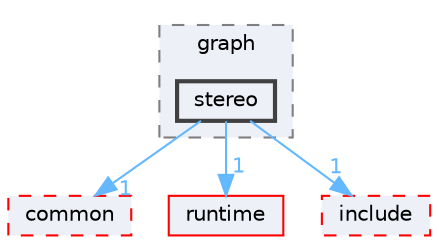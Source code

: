 digraph "external/taskflow/3rd-party/tbb/examples/graph/stereo"
{
 // LATEX_PDF_SIZE
  bgcolor="transparent";
  edge [fontname=Helvetica,fontsize=10,labelfontname=Helvetica,labelfontsize=10];
  node [fontname=Helvetica,fontsize=10,shape=box,height=0.2,width=0.4];
  compound=true
  subgraph clusterdir_5c1ff9a9d529b3731c40a8c08de40ad5 {
    graph [ bgcolor="#edf0f7", pencolor="grey50", label="graph", fontname=Helvetica,fontsize=10 style="filled,dashed", URL="dir_5c1ff9a9d529b3731c40a8c08de40ad5.html",tooltip=""]
  dir_a8c4820a1ed80eb95aae69af4c37a7ca [label="stereo", fillcolor="#edf0f7", color="grey25", style="filled,bold", URL="dir_a8c4820a1ed80eb95aae69af4c37a7ca.html",tooltip=""];
  }
  dir_54703c436fa5ff1ab20c927331cf8a3a [label="common", fillcolor="#edf0f7", color="red", style="filled,dashed", URL="dir_54703c436fa5ff1ab20c927331cf8a3a.html",tooltip=""];
  dir_cb031e414f281a658b23dddb30bb9d2c [label="runtime", fillcolor="#edf0f7", color="red", style="filled", URL="dir_cb031e414f281a658b23dddb30bb9d2c.html",tooltip=""];
  dir_9a108c806b4257aefe6c62ce1f799fad [label="include", fillcolor="#edf0f7", color="red", style="filled,dashed", URL="dir_9a108c806b4257aefe6c62ce1f799fad.html",tooltip=""];
  dir_a8c4820a1ed80eb95aae69af4c37a7ca->dir_54703c436fa5ff1ab20c927331cf8a3a [headlabel="1", labeldistance=1.5 headhref="dir_000790_000148.html" href="dir_000790_000148.html" color="steelblue1" fontcolor="steelblue1"];
  dir_a8c4820a1ed80eb95aae69af4c37a7ca->dir_9a108c806b4257aefe6c62ce1f799fad [headlabel="1", labeldistance=1.5 headhref="dir_000790_000389.html" href="dir_000790_000389.html" color="steelblue1" fontcolor="steelblue1"];
  dir_a8c4820a1ed80eb95aae69af4c37a7ca->dir_cb031e414f281a658b23dddb30bb9d2c [headlabel="1", labeldistance=1.5 headhref="dir_000790_000628.html" href="dir_000790_000628.html" color="steelblue1" fontcolor="steelblue1"];
}
